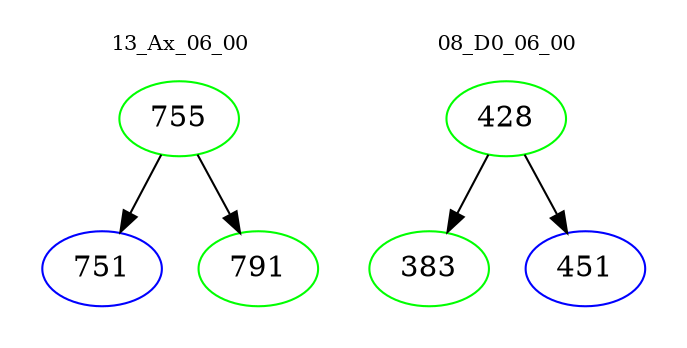 digraph{
subgraph cluster_0 {
color = white
label = "13_Ax_06_00";
fontsize=10;
T0_755 [label="755", color="green"]
T0_755 -> T0_751 [color="black"]
T0_751 [label="751", color="blue"]
T0_755 -> T0_791 [color="black"]
T0_791 [label="791", color="green"]
}
subgraph cluster_1 {
color = white
label = "08_D0_06_00";
fontsize=10;
T1_428 [label="428", color="green"]
T1_428 -> T1_383 [color="black"]
T1_383 [label="383", color="green"]
T1_428 -> T1_451 [color="black"]
T1_451 [label="451", color="blue"]
}
}
